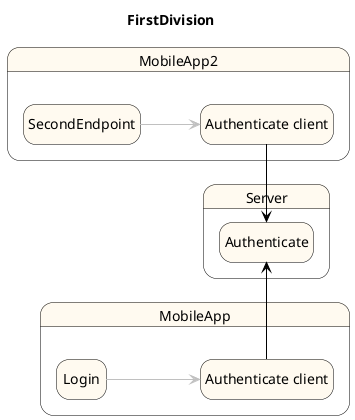 ''''''''''''''''''''''''''''''''''''''''''
''                                      ''
''  AUTOGENERATED CODE -- DO NOT EDIT!  ''
''                                      ''
''''''''''''''''''''''''''''''''''''''''''

@startuml
title FirstDivision
left to right direction
scale max 16384 height
hide empty description
skinparam state {
  BackgroundColor FloralWhite
  BorderColor Black
  ArrowColor Crimson
}
state "MobileApp" as X_0 <<highlight>> {
  state "Authenticate client" as _0 <<highlight>>
  state "Login" as _1 <<highlight>>
}
state "MobileApp2" as X_1 <<highlight>> {
  state "Authenticate client" as _2 <<highlight>>
  state "SecondEndpoint" as _3 <<highlight>>
}
state "Server" as X_2 {
  state "Authenticate" as _4
}
_1 -[#silver]-> _0
_0 -[#black]> _4
_3 -[#silver]-> _2
_2 -[#black]> _4
@enduml